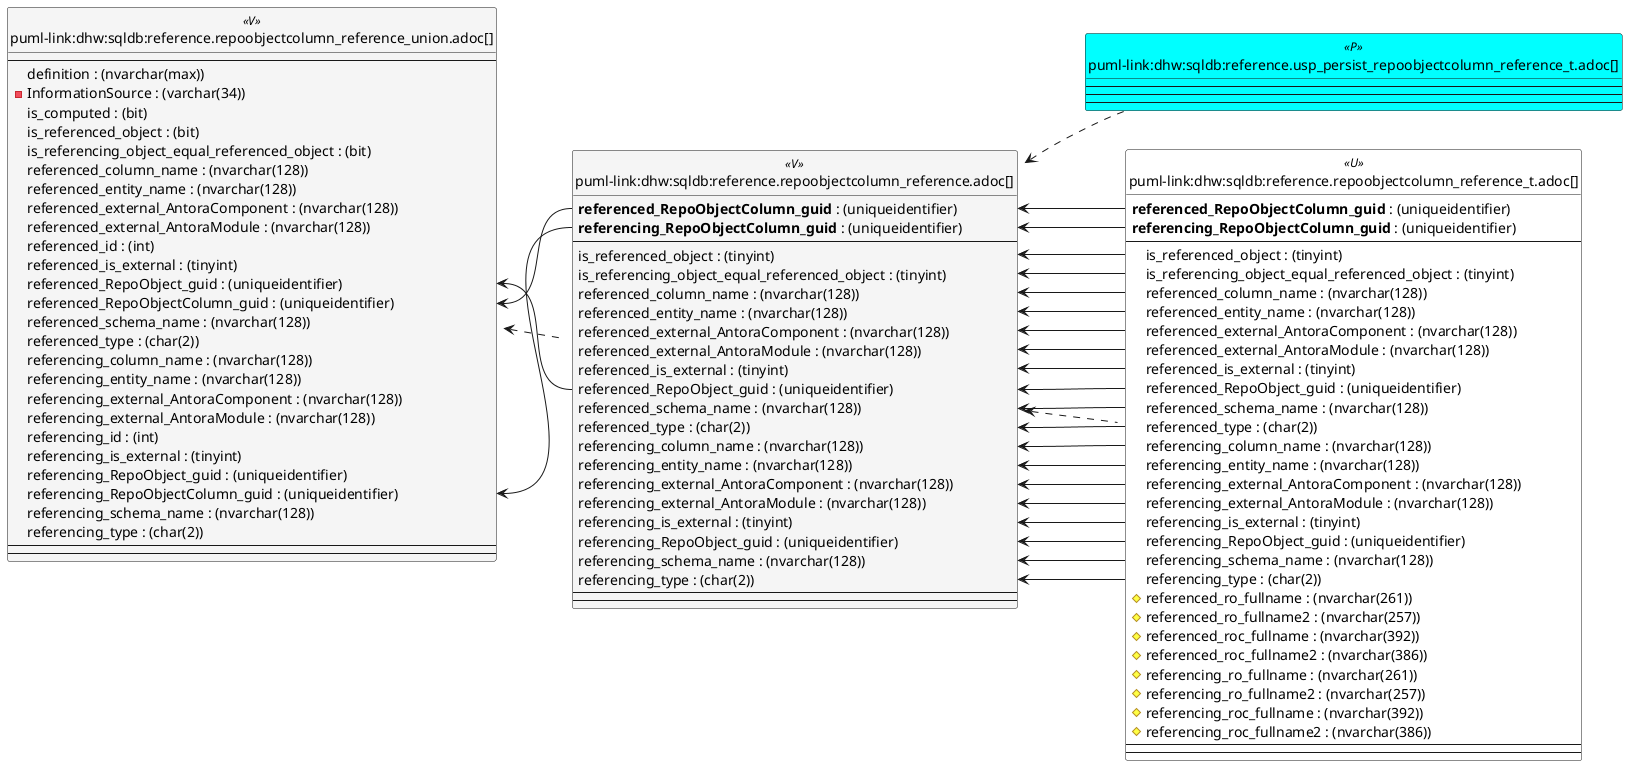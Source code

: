 @startuml
left to right direction
'top to bottom direction
hide circle
'avoide "." issues:
set namespaceSeparator none


skinparam class {
  BackgroundColor White
  BackgroundColor<<FN>> Yellow
  BackgroundColor<<FS>> Yellow
  BackgroundColor<<FT>> LightGray
  BackgroundColor<<IF>> Yellow
  BackgroundColor<<IS>> Yellow
  BackgroundColor<<P>> Aqua
  BackgroundColor<<PC>> Aqua
  BackgroundColor<<SN>> Yellow
  BackgroundColor<<SO>> SlateBlue
  BackgroundColor<<TF>> LightGray
  BackgroundColor<<TR>> Tomato
  BackgroundColor<<U>> White
  BackgroundColor<<V>> WhiteSmoke
  BackgroundColor<<X>> Aqua
  BackgroundColor<<external>> AliceBlue
}


entity "puml-link:dhw:sqldb:reference.repoobjectcolumn_reference.adoc[]" as reference.RepoObjectColumn_reference << V >> {
  **referenced_RepoObjectColumn_guid** : (uniqueidentifier)
  **referencing_RepoObjectColumn_guid** : (uniqueidentifier)
  --
  is_referenced_object : (tinyint)
  is_referencing_object_equal_referenced_object : (tinyint)
  referenced_column_name : (nvarchar(128))
  referenced_entity_name : (nvarchar(128))
  referenced_external_AntoraComponent : (nvarchar(128))
  referenced_external_AntoraModule : (nvarchar(128))
  referenced_is_external : (tinyint)
  referenced_RepoObject_guid : (uniqueidentifier)
  referenced_schema_name : (nvarchar(128))
  referenced_type : (char(2))
  referencing_column_name : (nvarchar(128))
  referencing_entity_name : (nvarchar(128))
  referencing_external_AntoraComponent : (nvarchar(128))
  referencing_external_AntoraModule : (nvarchar(128))
  referencing_is_external : (tinyint)
  referencing_RepoObject_guid : (uniqueidentifier)
  referencing_schema_name : (nvarchar(128))
  referencing_type : (char(2))
  --
  --
}

entity "puml-link:dhw:sqldb:reference.repoobjectcolumn_reference_t.adoc[]" as reference.RepoObjectColumn_reference_T << U >> {
  **referenced_RepoObjectColumn_guid** : (uniqueidentifier)
  **referencing_RepoObjectColumn_guid** : (uniqueidentifier)
  --
  is_referenced_object : (tinyint)
  is_referencing_object_equal_referenced_object : (tinyint)
  referenced_column_name : (nvarchar(128))
  referenced_entity_name : (nvarchar(128))
  referenced_external_AntoraComponent : (nvarchar(128))
  referenced_external_AntoraModule : (nvarchar(128))
  referenced_is_external : (tinyint)
  referenced_RepoObject_guid : (uniqueidentifier)
  referenced_schema_name : (nvarchar(128))
  referenced_type : (char(2))
  referencing_column_name : (nvarchar(128))
  referencing_entity_name : (nvarchar(128))
  referencing_external_AntoraComponent : (nvarchar(128))
  referencing_external_AntoraModule : (nvarchar(128))
  referencing_is_external : (tinyint)
  referencing_RepoObject_guid : (uniqueidentifier)
  referencing_schema_name : (nvarchar(128))
  referencing_type : (char(2))
  # referenced_ro_fullname : (nvarchar(261))
  # referenced_ro_fullname2 : (nvarchar(257))
  # referenced_roc_fullname : (nvarchar(392))
  # referenced_roc_fullname2 : (nvarchar(386))
  # referencing_ro_fullname : (nvarchar(261))
  # referencing_ro_fullname2 : (nvarchar(257))
  # referencing_roc_fullname : (nvarchar(392))
  # referencing_roc_fullname2 : (nvarchar(386))
  --
  --
}

entity "puml-link:dhw:sqldb:reference.repoobjectcolumn_reference_union.adoc[]" as reference.RepoObjectColumn_reference_union << V >> {
  --
  definition : (nvarchar(max))
  - InformationSource : (varchar(34))
  is_computed : (bit)
  is_referenced_object : (bit)
  is_referencing_object_equal_referenced_object : (bit)
  referenced_column_name : (nvarchar(128))
  referenced_entity_name : (nvarchar(128))
  referenced_external_AntoraComponent : (nvarchar(128))
  referenced_external_AntoraModule : (nvarchar(128))
  referenced_id : (int)
  referenced_is_external : (tinyint)
  referenced_RepoObject_guid : (uniqueidentifier)
  referenced_RepoObjectColumn_guid : (uniqueidentifier)
  referenced_schema_name : (nvarchar(128))
  referenced_type : (char(2))
  referencing_column_name : (nvarchar(128))
  referencing_entity_name : (nvarchar(128))
  referencing_external_AntoraComponent : (nvarchar(128))
  referencing_external_AntoraModule : (nvarchar(128))
  referencing_id : (int)
  referencing_is_external : (tinyint)
  referencing_RepoObject_guid : (uniqueidentifier)
  referencing_RepoObjectColumn_guid : (uniqueidentifier)
  referencing_schema_name : (nvarchar(128))
  referencing_type : (char(2))
  --
  --
}

entity "puml-link:dhw:sqldb:reference.usp_persist_repoobjectcolumn_reference_t.adoc[]" as reference.usp_PERSIST_RepoObjectColumn_reference_T << P >> {
  --
  --
  --
}

reference.RepoObjectColumn_reference <.. reference.RepoObjectColumn_reference_T
reference.RepoObjectColumn_reference <.. reference.usp_PERSIST_RepoObjectColumn_reference_T
reference.RepoObjectColumn_reference_union <.. reference.RepoObjectColumn_reference
"reference.RepoObjectColumn_reference::is_referenced_object" <-- "reference.RepoObjectColumn_reference_T::is_referenced_object"
"reference.RepoObjectColumn_reference::is_referencing_object_equal_referenced_object" <-- "reference.RepoObjectColumn_reference_T::is_referencing_object_equal_referenced_object"
"reference.RepoObjectColumn_reference::referenced_column_name" <-- "reference.RepoObjectColumn_reference_T::referenced_column_name"
"reference.RepoObjectColumn_reference::referenced_entity_name" <-- "reference.RepoObjectColumn_reference_T::referenced_entity_name"
"reference.RepoObjectColumn_reference::referenced_external_AntoraComponent" <-- "reference.RepoObjectColumn_reference_T::referenced_external_AntoraComponent"
"reference.RepoObjectColumn_reference::referenced_external_AntoraModule" <-- "reference.RepoObjectColumn_reference_T::referenced_external_AntoraModule"
"reference.RepoObjectColumn_reference::referenced_is_external" <-- "reference.RepoObjectColumn_reference_T::referenced_is_external"
"reference.RepoObjectColumn_reference::referenced_RepoObject_guid" <-- "reference.RepoObjectColumn_reference_T::referenced_RepoObject_guid"
"reference.RepoObjectColumn_reference::referenced_RepoObjectColumn_guid" <-- "reference.RepoObjectColumn_reference_T::referenced_RepoObjectColumn_guid"
"reference.RepoObjectColumn_reference::referenced_schema_name" <-- "reference.RepoObjectColumn_reference_T::referenced_schema_name"
"reference.RepoObjectColumn_reference::referenced_type" <-- "reference.RepoObjectColumn_reference_T::referenced_type"
"reference.RepoObjectColumn_reference::referencing_column_name" <-- "reference.RepoObjectColumn_reference_T::referencing_column_name"
"reference.RepoObjectColumn_reference::referencing_entity_name" <-- "reference.RepoObjectColumn_reference_T::referencing_entity_name"
"reference.RepoObjectColumn_reference::referencing_external_AntoraComponent" <-- "reference.RepoObjectColumn_reference_T::referencing_external_AntoraComponent"
"reference.RepoObjectColumn_reference::referencing_external_AntoraModule" <-- "reference.RepoObjectColumn_reference_T::referencing_external_AntoraModule"
"reference.RepoObjectColumn_reference::referencing_is_external" <-- "reference.RepoObjectColumn_reference_T::referencing_is_external"
"reference.RepoObjectColumn_reference::referencing_RepoObject_guid" <-- "reference.RepoObjectColumn_reference_T::referencing_RepoObject_guid"
"reference.RepoObjectColumn_reference::referencing_RepoObjectColumn_guid" <-- "reference.RepoObjectColumn_reference_T::referencing_RepoObjectColumn_guid"
"reference.RepoObjectColumn_reference::referencing_schema_name" <-- "reference.RepoObjectColumn_reference_T::referencing_schema_name"
"reference.RepoObjectColumn_reference::referencing_type" <-- "reference.RepoObjectColumn_reference_T::referencing_type"
"reference.RepoObjectColumn_reference_union::referenced_RepoObject_guid" <-- "reference.RepoObjectColumn_reference::referenced_RepoObject_guid"
"reference.RepoObjectColumn_reference_union::referenced_RepoObjectColumn_guid" <-- "reference.RepoObjectColumn_reference::referenced_RepoObjectColumn_guid"
"reference.RepoObjectColumn_reference_union::referencing_RepoObjectColumn_guid" <-- "reference.RepoObjectColumn_reference::referencing_RepoObjectColumn_guid"
@enduml

